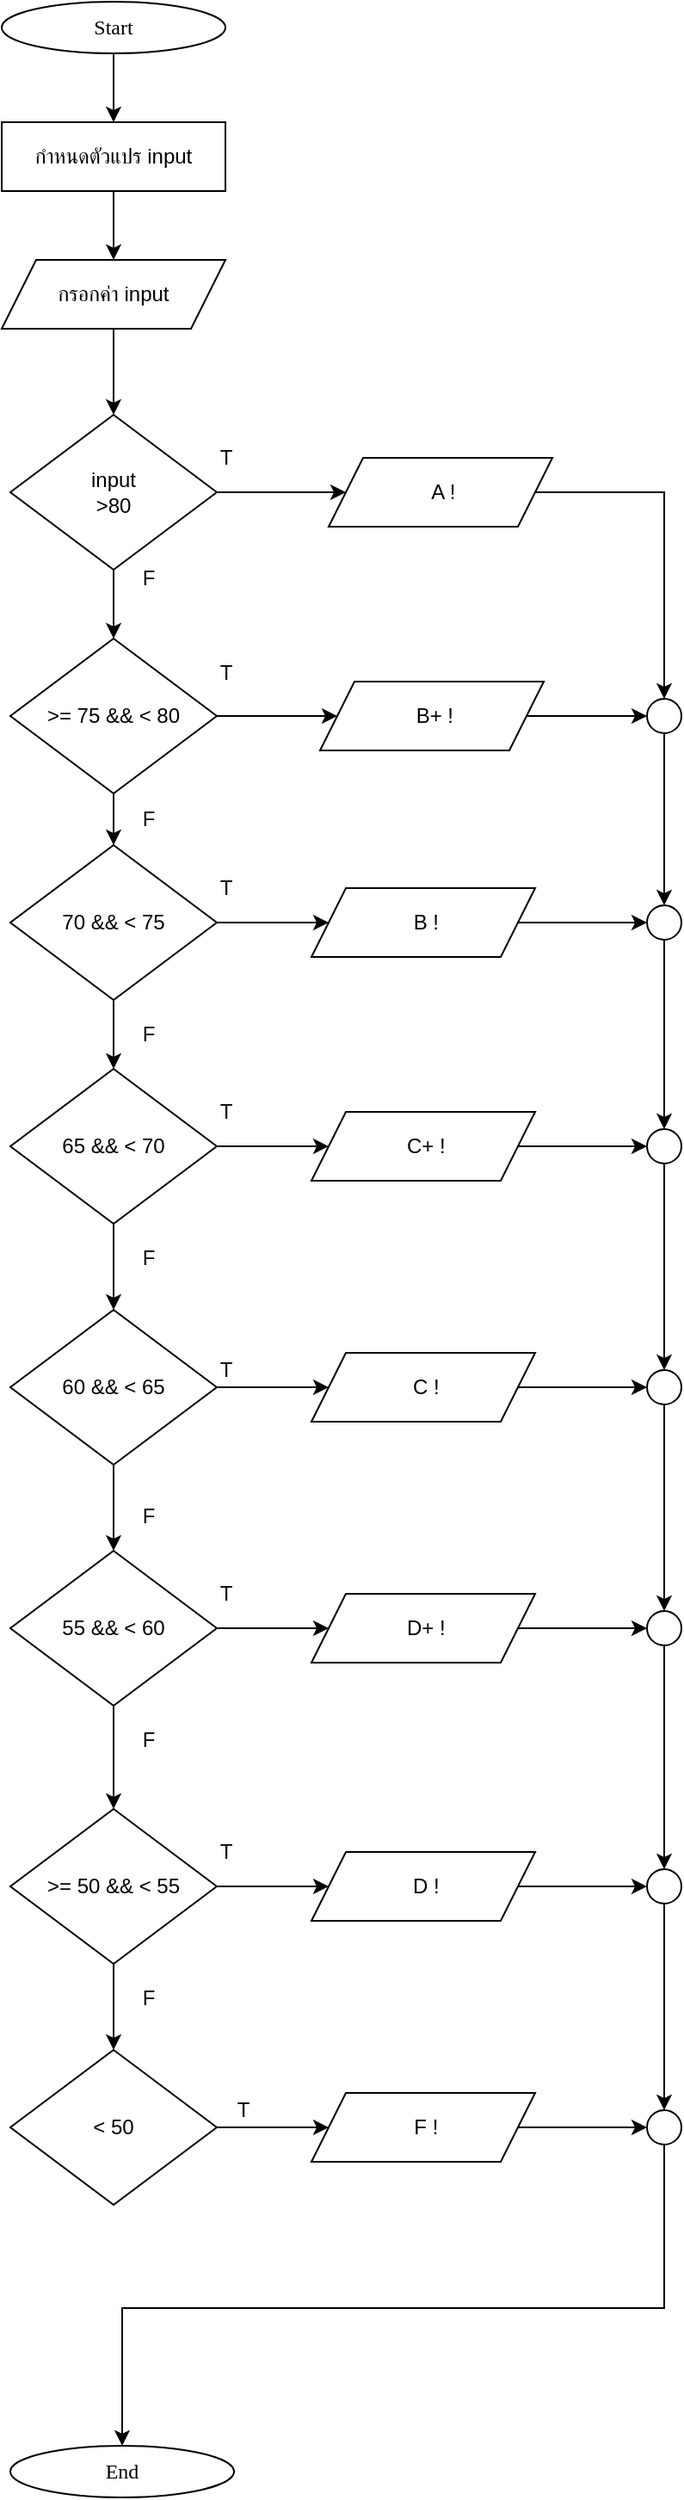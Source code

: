 <mxfile version="24.9.2">
  <diagram name="Page-1" id="AHYE6JHrMXzp6rr6YUCm">
    <mxGraphModel dx="1756" dy="1591" grid="1" gridSize="10" guides="1" tooltips="1" connect="1" arrows="1" fold="1" page="1" pageScale="1" pageWidth="850" pageHeight="1100" math="0" shadow="0">
      <root>
        <mxCell id="0" />
        <mxCell id="1" parent="0" />
        <mxCell id="DNTLOJVToYpotqmwzTOn-7" value="" style="edgeStyle=orthogonalEdgeStyle;rounded=0;orthogonalLoop=1;jettySize=auto;html=1;" edge="1" parent="1" source="DNTLOJVToYpotqmwzTOn-1" target="DNTLOJVToYpotqmwzTOn-4">
          <mxGeometry relative="1" as="geometry" />
        </mxCell>
        <mxCell id="DNTLOJVToYpotqmwzTOn-1" value="&lt;font data-font-src=&quot;https://fonts.googleapis.com/css?family=Sarabun&quot; face=&quot;Sarabun&quot;&gt;Start&lt;/font&gt;" style="ellipse;whiteSpace=wrap;html=1;" vertex="1" parent="1">
          <mxGeometry x="-800.0" y="-1050" width="130" height="30" as="geometry" />
        </mxCell>
        <mxCell id="DNTLOJVToYpotqmwzTOn-6" value="" style="edgeStyle=orthogonalEdgeStyle;rounded=0;orthogonalLoop=1;jettySize=auto;html=1;" edge="1" parent="1" source="DNTLOJVToYpotqmwzTOn-4" target="DNTLOJVToYpotqmwzTOn-5">
          <mxGeometry relative="1" as="geometry" />
        </mxCell>
        <mxCell id="DNTLOJVToYpotqmwzTOn-4" value="กำหนดตัวแปร input" style="rounded=0;whiteSpace=wrap;html=1;" vertex="1" parent="1">
          <mxGeometry x="-800.0" y="-980" width="130" height="40" as="geometry" />
        </mxCell>
        <mxCell id="DNTLOJVToYpotqmwzTOn-9" value="" style="edgeStyle=orthogonalEdgeStyle;rounded=0;orthogonalLoop=1;jettySize=auto;html=1;" edge="1" parent="1" source="DNTLOJVToYpotqmwzTOn-5" target="DNTLOJVToYpotqmwzTOn-8">
          <mxGeometry relative="1" as="geometry" />
        </mxCell>
        <mxCell id="DNTLOJVToYpotqmwzTOn-5" value="กรอกค่า input" style="rounded=0;whiteSpace=wrap;html=1;shape=parallelogram;perimeter=parallelogramPerimeter;fixedSize=1;" vertex="1" parent="1">
          <mxGeometry x="-800.0" y="-900" width="130" height="40" as="geometry" />
        </mxCell>
        <mxCell id="DNTLOJVToYpotqmwzTOn-16" value="" style="edgeStyle=orthogonalEdgeStyle;rounded=0;orthogonalLoop=1;jettySize=auto;html=1;" edge="1" parent="1" source="DNTLOJVToYpotqmwzTOn-8" target="DNTLOJVToYpotqmwzTOn-10">
          <mxGeometry relative="1" as="geometry" />
        </mxCell>
        <mxCell id="DNTLOJVToYpotqmwzTOn-25" value="" style="edgeStyle=orthogonalEdgeStyle;rounded=0;orthogonalLoop=1;jettySize=auto;html=1;" edge="1" parent="1" source="DNTLOJVToYpotqmwzTOn-8" target="DNTLOJVToYpotqmwzTOn-24">
          <mxGeometry relative="1" as="geometry" />
        </mxCell>
        <mxCell id="DNTLOJVToYpotqmwzTOn-8" value="input&lt;div&gt;&amp;gt;80&lt;/div&gt;" style="rhombus;whiteSpace=wrap;html=1;" vertex="1" parent="1">
          <mxGeometry x="-795" y="-810" width="120" height="90" as="geometry" />
        </mxCell>
        <mxCell id="DNTLOJVToYpotqmwzTOn-17" value="" style="edgeStyle=orthogonalEdgeStyle;rounded=0;orthogonalLoop=1;jettySize=auto;html=1;" edge="1" parent="1" source="DNTLOJVToYpotqmwzTOn-10" target="DNTLOJVToYpotqmwzTOn-11">
          <mxGeometry relative="1" as="geometry" />
        </mxCell>
        <mxCell id="DNTLOJVToYpotqmwzTOn-10" value="&amp;gt;= 75 &amp;amp;&amp;amp;&amp;nbsp;&lt;span style=&quot;background-color: initial;&quot;&gt;&amp;lt; 80&lt;/span&gt;" style="rhombus;whiteSpace=wrap;html=1;" vertex="1" parent="1">
          <mxGeometry x="-795" y="-680" width="120" height="90" as="geometry" />
        </mxCell>
        <mxCell id="DNTLOJVToYpotqmwzTOn-18" value="" style="edgeStyle=orthogonalEdgeStyle;rounded=0;orthogonalLoop=1;jettySize=auto;html=1;" edge="1" parent="1" source="DNTLOJVToYpotqmwzTOn-11" target="DNTLOJVToYpotqmwzTOn-12">
          <mxGeometry relative="1" as="geometry" />
        </mxCell>
        <mxCell id="DNTLOJVToYpotqmwzTOn-11" value="70 &amp;amp;&amp;amp; &amp;lt; 75" style="rhombus;whiteSpace=wrap;html=1;" vertex="1" parent="1">
          <mxGeometry x="-795" y="-560" width="120" height="90" as="geometry" />
        </mxCell>
        <mxCell id="DNTLOJVToYpotqmwzTOn-19" value="" style="edgeStyle=orthogonalEdgeStyle;rounded=0;orthogonalLoop=1;jettySize=auto;html=1;" edge="1" parent="1" source="DNTLOJVToYpotqmwzTOn-12" target="DNTLOJVToYpotqmwzTOn-13">
          <mxGeometry relative="1" as="geometry" />
        </mxCell>
        <mxCell id="DNTLOJVToYpotqmwzTOn-12" value="65 &amp;amp;&amp;amp; &amp;lt; 70" style="rhombus;whiteSpace=wrap;html=1;" vertex="1" parent="1">
          <mxGeometry x="-795" y="-430" width="120" height="90" as="geometry" />
        </mxCell>
        <mxCell id="DNTLOJVToYpotqmwzTOn-20" value="" style="edgeStyle=orthogonalEdgeStyle;rounded=0;orthogonalLoop=1;jettySize=auto;html=1;" edge="1" parent="1" source="DNTLOJVToYpotqmwzTOn-13" target="DNTLOJVToYpotqmwzTOn-14">
          <mxGeometry relative="1" as="geometry" />
        </mxCell>
        <mxCell id="DNTLOJVToYpotqmwzTOn-13" value="60 &amp;amp;&amp;amp; &amp;lt; 65" style="rhombus;whiteSpace=wrap;html=1;" vertex="1" parent="1">
          <mxGeometry x="-795" y="-290" width="120" height="90" as="geometry" />
        </mxCell>
        <mxCell id="DNTLOJVToYpotqmwzTOn-21" value="" style="edgeStyle=orthogonalEdgeStyle;rounded=0;orthogonalLoop=1;jettySize=auto;html=1;" edge="1" parent="1" source="DNTLOJVToYpotqmwzTOn-14" target="DNTLOJVToYpotqmwzTOn-15">
          <mxGeometry relative="1" as="geometry" />
        </mxCell>
        <mxCell id="DNTLOJVToYpotqmwzTOn-14" value="55 &amp;amp;&amp;amp; &amp;lt; 60" style="rhombus;whiteSpace=wrap;html=1;" vertex="1" parent="1">
          <mxGeometry x="-795" y="-150" width="120" height="90" as="geometry" />
        </mxCell>
        <mxCell id="DNTLOJVToYpotqmwzTOn-23" value="" style="edgeStyle=orthogonalEdgeStyle;rounded=0;orthogonalLoop=1;jettySize=auto;html=1;" edge="1" parent="1" source="DNTLOJVToYpotqmwzTOn-15" target="DNTLOJVToYpotqmwzTOn-22">
          <mxGeometry relative="1" as="geometry" />
        </mxCell>
        <mxCell id="DNTLOJVToYpotqmwzTOn-15" value="&amp;gt;= 50 &amp;amp;&amp;amp; &amp;lt; 55" style="rhombus;whiteSpace=wrap;html=1;" vertex="1" parent="1">
          <mxGeometry x="-795" width="120" height="90" as="geometry" />
        </mxCell>
        <mxCell id="DNTLOJVToYpotqmwzTOn-22" value="&amp;lt; 50" style="rhombus;whiteSpace=wrap;html=1;" vertex="1" parent="1">
          <mxGeometry x="-795" y="140" width="120" height="90" as="geometry" />
        </mxCell>
        <mxCell id="DNTLOJVToYpotqmwzTOn-56" style="edgeStyle=orthogonalEdgeStyle;rounded=0;orthogonalLoop=1;jettySize=auto;html=1;entryX=0.5;entryY=0;entryDx=0;entryDy=0;" edge="1" parent="1" source="DNTLOJVToYpotqmwzTOn-24" target="DNTLOJVToYpotqmwzTOn-30">
          <mxGeometry relative="1" as="geometry" />
        </mxCell>
        <mxCell id="DNTLOJVToYpotqmwzTOn-24" value="&amp;nbsp;A !" style="rounded=0;whiteSpace=wrap;html=1;shape=parallelogram;perimeter=parallelogramPerimeter;fixedSize=1;" vertex="1" parent="1">
          <mxGeometry x="-610.0" y="-785" width="130" height="40" as="geometry" />
        </mxCell>
        <mxCell id="DNTLOJVToYpotqmwzTOn-55" value="" style="edgeStyle=orthogonalEdgeStyle;rounded=0;orthogonalLoop=1;jettySize=auto;html=1;" edge="1" parent="1" source="DNTLOJVToYpotqmwzTOn-28" target="DNTLOJVToYpotqmwzTOn-30">
          <mxGeometry relative="1" as="geometry" />
        </mxCell>
        <mxCell id="DNTLOJVToYpotqmwzTOn-28" value="&amp;nbsp;B+ !" style="rounded=0;whiteSpace=wrap;html=1;shape=parallelogram;perimeter=parallelogramPerimeter;fixedSize=1;" vertex="1" parent="1">
          <mxGeometry x="-615.0" y="-655" width="130" height="40" as="geometry" />
        </mxCell>
        <mxCell id="DNTLOJVToYpotqmwzTOn-29" value="" style="edgeStyle=orthogonalEdgeStyle;rounded=0;orthogonalLoop=1;jettySize=auto;html=1;exitX=1;exitY=0.5;exitDx=0;exitDy=0;" edge="1" target="DNTLOJVToYpotqmwzTOn-28" parent="1" source="DNTLOJVToYpotqmwzTOn-10">
          <mxGeometry relative="1" as="geometry">
            <mxPoint x="-680" y="-635" as="sourcePoint" />
          </mxGeometry>
        </mxCell>
        <mxCell id="DNTLOJVToYpotqmwzTOn-57" value="" style="edgeStyle=orthogonalEdgeStyle;rounded=0;orthogonalLoop=1;jettySize=auto;html=1;" edge="1" parent="1" source="DNTLOJVToYpotqmwzTOn-30" target="DNTLOJVToYpotqmwzTOn-31">
          <mxGeometry relative="1" as="geometry" />
        </mxCell>
        <mxCell id="DNTLOJVToYpotqmwzTOn-30" value="" style="ellipse;whiteSpace=wrap;html=1;aspect=fixed;" vertex="1" parent="1">
          <mxGeometry x="-425" y="-645" width="20" height="20" as="geometry" />
        </mxCell>
        <mxCell id="DNTLOJVToYpotqmwzTOn-58" value="" style="edgeStyle=orthogonalEdgeStyle;rounded=0;orthogonalLoop=1;jettySize=auto;html=1;" edge="1" parent="1" source="DNTLOJVToYpotqmwzTOn-31" target="DNTLOJVToYpotqmwzTOn-34">
          <mxGeometry relative="1" as="geometry" />
        </mxCell>
        <mxCell id="DNTLOJVToYpotqmwzTOn-31" value="" style="ellipse;whiteSpace=wrap;html=1;aspect=fixed;" vertex="1" parent="1">
          <mxGeometry x="-425" y="-525" width="20" height="20" as="geometry" />
        </mxCell>
        <mxCell id="DNTLOJVToYpotqmwzTOn-32" value="" style="edgeStyle=orthogonalEdgeStyle;rounded=0;orthogonalLoop=1;jettySize=auto;html=1;exitX=1;exitY=0.5;exitDx=0;exitDy=0;" edge="1" target="DNTLOJVToYpotqmwzTOn-33" parent="1" source="DNTLOJVToYpotqmwzTOn-11">
          <mxGeometry relative="1" as="geometry">
            <mxPoint x="-670" y="-515" as="sourcePoint" />
          </mxGeometry>
        </mxCell>
        <mxCell id="DNTLOJVToYpotqmwzTOn-54" value="" style="edgeStyle=orthogonalEdgeStyle;rounded=0;orthogonalLoop=1;jettySize=auto;html=1;" edge="1" parent="1" source="DNTLOJVToYpotqmwzTOn-33" target="DNTLOJVToYpotqmwzTOn-31">
          <mxGeometry relative="1" as="geometry" />
        </mxCell>
        <mxCell id="DNTLOJVToYpotqmwzTOn-33" value="&amp;nbsp;B !" style="rounded=0;whiteSpace=wrap;html=1;shape=parallelogram;perimeter=parallelogramPerimeter;fixedSize=1;" vertex="1" parent="1">
          <mxGeometry x="-620.0" y="-535" width="130" height="40" as="geometry" />
        </mxCell>
        <mxCell id="DNTLOJVToYpotqmwzTOn-59" style="edgeStyle=orthogonalEdgeStyle;rounded=0;orthogonalLoop=1;jettySize=auto;html=1;entryX=0.5;entryY=0;entryDx=0;entryDy=0;" edge="1" parent="1" source="DNTLOJVToYpotqmwzTOn-34" target="DNTLOJVToYpotqmwzTOn-37">
          <mxGeometry relative="1" as="geometry" />
        </mxCell>
        <mxCell id="DNTLOJVToYpotqmwzTOn-34" value="" style="ellipse;whiteSpace=wrap;html=1;aspect=fixed;" vertex="1" parent="1">
          <mxGeometry x="-425" y="-395" width="20" height="20" as="geometry" />
        </mxCell>
        <mxCell id="DNTLOJVToYpotqmwzTOn-35" value="" style="edgeStyle=orthogonalEdgeStyle;rounded=0;orthogonalLoop=1;jettySize=auto;html=1;exitX=1;exitY=0.5;exitDx=0;exitDy=0;" edge="1" target="DNTLOJVToYpotqmwzTOn-36" parent="1" source="DNTLOJVToYpotqmwzTOn-12">
          <mxGeometry relative="1" as="geometry">
            <mxPoint x="-670" y="-385" as="sourcePoint" />
          </mxGeometry>
        </mxCell>
        <mxCell id="DNTLOJVToYpotqmwzTOn-53" value="" style="edgeStyle=orthogonalEdgeStyle;rounded=0;orthogonalLoop=1;jettySize=auto;html=1;" edge="1" parent="1" source="DNTLOJVToYpotqmwzTOn-36" target="DNTLOJVToYpotqmwzTOn-34">
          <mxGeometry relative="1" as="geometry" />
        </mxCell>
        <mxCell id="DNTLOJVToYpotqmwzTOn-36" value="&amp;nbsp;C+ !" style="rounded=0;whiteSpace=wrap;html=1;shape=parallelogram;perimeter=parallelogramPerimeter;fixedSize=1;" vertex="1" parent="1">
          <mxGeometry x="-620.0" y="-405" width="130" height="40" as="geometry" />
        </mxCell>
        <mxCell id="DNTLOJVToYpotqmwzTOn-60" style="edgeStyle=orthogonalEdgeStyle;rounded=0;orthogonalLoop=1;jettySize=auto;html=1;entryX=0.5;entryY=0;entryDx=0;entryDy=0;" edge="1" parent="1" source="DNTLOJVToYpotqmwzTOn-37" target="DNTLOJVToYpotqmwzTOn-40">
          <mxGeometry relative="1" as="geometry" />
        </mxCell>
        <mxCell id="DNTLOJVToYpotqmwzTOn-37" value="" style="ellipse;whiteSpace=wrap;html=1;aspect=fixed;" vertex="1" parent="1">
          <mxGeometry x="-425" y="-255" width="20" height="20" as="geometry" />
        </mxCell>
        <mxCell id="DNTLOJVToYpotqmwzTOn-38" value="" style="edgeStyle=orthogonalEdgeStyle;rounded=0;orthogonalLoop=1;jettySize=auto;html=1;exitX=1;exitY=0.5;exitDx=0;exitDy=0;" edge="1" target="DNTLOJVToYpotqmwzTOn-39" parent="1" source="DNTLOJVToYpotqmwzTOn-13">
          <mxGeometry relative="1" as="geometry">
            <mxPoint x="-660" y="-245" as="sourcePoint" />
          </mxGeometry>
        </mxCell>
        <mxCell id="DNTLOJVToYpotqmwzTOn-52" value="" style="edgeStyle=orthogonalEdgeStyle;rounded=0;orthogonalLoop=1;jettySize=auto;html=1;" edge="1" parent="1" source="DNTLOJVToYpotqmwzTOn-39" target="DNTLOJVToYpotqmwzTOn-37">
          <mxGeometry relative="1" as="geometry" />
        </mxCell>
        <mxCell id="DNTLOJVToYpotqmwzTOn-39" value="&amp;nbsp;C !" style="rounded=0;whiteSpace=wrap;html=1;shape=parallelogram;perimeter=parallelogramPerimeter;fixedSize=1;" vertex="1" parent="1">
          <mxGeometry x="-620.0" y="-265" width="130" height="40" as="geometry" />
        </mxCell>
        <mxCell id="DNTLOJVToYpotqmwzTOn-61" style="edgeStyle=orthogonalEdgeStyle;rounded=0;orthogonalLoop=1;jettySize=auto;html=1;entryX=0.5;entryY=0;entryDx=0;entryDy=0;" edge="1" parent="1" source="DNTLOJVToYpotqmwzTOn-40" target="DNTLOJVToYpotqmwzTOn-43">
          <mxGeometry relative="1" as="geometry" />
        </mxCell>
        <mxCell id="DNTLOJVToYpotqmwzTOn-40" value="" style="ellipse;whiteSpace=wrap;html=1;aspect=fixed;" vertex="1" parent="1">
          <mxGeometry x="-425" y="-115" width="20" height="20" as="geometry" />
        </mxCell>
        <mxCell id="DNTLOJVToYpotqmwzTOn-41" value="" style="edgeStyle=orthogonalEdgeStyle;rounded=0;orthogonalLoop=1;jettySize=auto;html=1;exitX=1;exitY=0.5;exitDx=0;exitDy=0;" edge="1" target="DNTLOJVToYpotqmwzTOn-42" parent="1" source="DNTLOJVToYpotqmwzTOn-14">
          <mxGeometry relative="1" as="geometry">
            <mxPoint x="-660" y="-100" as="sourcePoint" />
          </mxGeometry>
        </mxCell>
        <mxCell id="DNTLOJVToYpotqmwzTOn-51" value="" style="edgeStyle=orthogonalEdgeStyle;rounded=0;orthogonalLoop=1;jettySize=auto;html=1;" edge="1" parent="1" source="DNTLOJVToYpotqmwzTOn-42" target="DNTLOJVToYpotqmwzTOn-40">
          <mxGeometry relative="1" as="geometry" />
        </mxCell>
        <mxCell id="DNTLOJVToYpotqmwzTOn-42" value="&amp;nbsp;D+ !" style="rounded=0;whiteSpace=wrap;html=1;shape=parallelogram;perimeter=parallelogramPerimeter;fixedSize=1;" vertex="1" parent="1">
          <mxGeometry x="-620.0" y="-125" width="130" height="40" as="geometry" />
        </mxCell>
        <mxCell id="DNTLOJVToYpotqmwzTOn-62" style="edgeStyle=orthogonalEdgeStyle;rounded=0;orthogonalLoop=1;jettySize=auto;html=1;entryX=0.5;entryY=0;entryDx=0;entryDy=0;" edge="1" parent="1" source="DNTLOJVToYpotqmwzTOn-43" target="DNTLOJVToYpotqmwzTOn-46">
          <mxGeometry relative="1" as="geometry" />
        </mxCell>
        <mxCell id="DNTLOJVToYpotqmwzTOn-43" value="" style="ellipse;whiteSpace=wrap;html=1;aspect=fixed;" vertex="1" parent="1">
          <mxGeometry x="-425" y="35" width="20" height="20" as="geometry" />
        </mxCell>
        <mxCell id="DNTLOJVToYpotqmwzTOn-44" value="" style="edgeStyle=orthogonalEdgeStyle;rounded=0;orthogonalLoop=1;jettySize=auto;html=1;exitX=1;exitY=0.5;exitDx=0;exitDy=0;" edge="1" target="DNTLOJVToYpotqmwzTOn-45" parent="1" source="DNTLOJVToYpotqmwzTOn-15">
          <mxGeometry relative="1" as="geometry">
            <mxPoint x="-660" y="45" as="sourcePoint" />
          </mxGeometry>
        </mxCell>
        <mxCell id="DNTLOJVToYpotqmwzTOn-50" value="" style="edgeStyle=orthogonalEdgeStyle;rounded=0;orthogonalLoop=1;jettySize=auto;html=1;" edge="1" parent="1" source="DNTLOJVToYpotqmwzTOn-45" target="DNTLOJVToYpotqmwzTOn-43">
          <mxGeometry relative="1" as="geometry" />
        </mxCell>
        <mxCell id="DNTLOJVToYpotqmwzTOn-45" value="&amp;nbsp;D !" style="rounded=0;whiteSpace=wrap;html=1;shape=parallelogram;perimeter=parallelogramPerimeter;fixedSize=1;" vertex="1" parent="1">
          <mxGeometry x="-620.0" y="25" width="130" height="40" as="geometry" />
        </mxCell>
        <mxCell id="DNTLOJVToYpotqmwzTOn-79" style="edgeStyle=orthogonalEdgeStyle;rounded=0;orthogonalLoop=1;jettySize=auto;html=1;entryX=0.5;entryY=0;entryDx=0;entryDy=0;" edge="1" parent="1" source="DNTLOJVToYpotqmwzTOn-46" target="DNTLOJVToYpotqmwzTOn-78">
          <mxGeometry relative="1" as="geometry">
            <Array as="points">
              <mxPoint x="-415" y="290" />
              <mxPoint x="-730" y="290" />
            </Array>
          </mxGeometry>
        </mxCell>
        <mxCell id="DNTLOJVToYpotqmwzTOn-46" value="" style="ellipse;whiteSpace=wrap;html=1;aspect=fixed;" vertex="1" parent="1">
          <mxGeometry x="-425" y="175" width="20" height="20" as="geometry" />
        </mxCell>
        <mxCell id="DNTLOJVToYpotqmwzTOn-47" value="" style="edgeStyle=orthogonalEdgeStyle;rounded=0;orthogonalLoop=1;jettySize=auto;html=1;exitX=1;exitY=0.5;exitDx=0;exitDy=0;" edge="1" target="DNTLOJVToYpotqmwzTOn-48" parent="1" source="DNTLOJVToYpotqmwzTOn-22">
          <mxGeometry relative="1" as="geometry">
            <mxPoint x="-670" y="185" as="sourcePoint" />
          </mxGeometry>
        </mxCell>
        <mxCell id="DNTLOJVToYpotqmwzTOn-49" value="" style="edgeStyle=orthogonalEdgeStyle;rounded=0;orthogonalLoop=1;jettySize=auto;html=1;" edge="1" parent="1" source="DNTLOJVToYpotqmwzTOn-48" target="DNTLOJVToYpotqmwzTOn-46">
          <mxGeometry relative="1" as="geometry" />
        </mxCell>
        <mxCell id="DNTLOJVToYpotqmwzTOn-48" value="&amp;nbsp;F !" style="rounded=0;whiteSpace=wrap;html=1;shape=parallelogram;perimeter=parallelogramPerimeter;fixedSize=1;" vertex="1" parent="1">
          <mxGeometry x="-620.0" y="165" width="130" height="40" as="geometry" />
        </mxCell>
        <mxCell id="DNTLOJVToYpotqmwzTOn-63" value="T" style="text;html=1;align=center;verticalAlign=middle;resizable=0;points=[];autosize=1;strokeColor=none;fillColor=none;" vertex="1" parent="1">
          <mxGeometry x="-685" y="-800" width="30" height="30" as="geometry" />
        </mxCell>
        <mxCell id="DNTLOJVToYpotqmwzTOn-64" value="F" style="text;html=1;align=center;verticalAlign=middle;resizable=0;points=[];autosize=1;strokeColor=none;fillColor=none;" vertex="1" parent="1">
          <mxGeometry x="-730" y="-730" width="30" height="30" as="geometry" />
        </mxCell>
        <mxCell id="DNTLOJVToYpotqmwzTOn-65" value="T" style="text;html=1;align=center;verticalAlign=middle;resizable=0;points=[];autosize=1;strokeColor=none;fillColor=none;" vertex="1" parent="1">
          <mxGeometry x="-685" y="-675" width="30" height="30" as="geometry" />
        </mxCell>
        <mxCell id="DNTLOJVToYpotqmwzTOn-66" value="F" style="text;html=1;align=center;verticalAlign=middle;resizable=0;points=[];autosize=1;strokeColor=none;fillColor=none;" vertex="1" parent="1">
          <mxGeometry x="-730" y="-590" width="30" height="30" as="geometry" />
        </mxCell>
        <mxCell id="DNTLOJVToYpotqmwzTOn-67" value="T" style="text;html=1;align=center;verticalAlign=middle;resizable=0;points=[];autosize=1;strokeColor=none;fillColor=none;" vertex="1" parent="1">
          <mxGeometry x="-685" y="-550" width="30" height="30" as="geometry" />
        </mxCell>
        <mxCell id="DNTLOJVToYpotqmwzTOn-68" value="F" style="text;html=1;align=center;verticalAlign=middle;resizable=0;points=[];autosize=1;strokeColor=none;fillColor=none;" vertex="1" parent="1">
          <mxGeometry x="-730" y="-465" width="30" height="30" as="geometry" />
        </mxCell>
        <mxCell id="DNTLOJVToYpotqmwzTOn-69" value="T" style="text;html=1;align=center;verticalAlign=middle;resizable=0;points=[];autosize=1;strokeColor=none;fillColor=none;" vertex="1" parent="1">
          <mxGeometry x="-685" y="-420" width="30" height="30" as="geometry" />
        </mxCell>
        <mxCell id="DNTLOJVToYpotqmwzTOn-70" value="F" style="text;html=1;align=center;verticalAlign=middle;resizable=0;points=[];autosize=1;strokeColor=none;fillColor=none;" vertex="1" parent="1">
          <mxGeometry x="-730" y="-335" width="30" height="30" as="geometry" />
        </mxCell>
        <mxCell id="DNTLOJVToYpotqmwzTOn-71" value="T" style="text;html=1;align=center;verticalAlign=middle;resizable=0;points=[];autosize=1;strokeColor=none;fillColor=none;" vertex="1" parent="1">
          <mxGeometry x="-685" y="-270" width="30" height="30" as="geometry" />
        </mxCell>
        <mxCell id="DNTLOJVToYpotqmwzTOn-72" value="F" style="text;html=1;align=center;verticalAlign=middle;resizable=0;points=[];autosize=1;strokeColor=none;fillColor=none;" vertex="1" parent="1">
          <mxGeometry x="-730" y="-185" width="30" height="30" as="geometry" />
        </mxCell>
        <mxCell id="DNTLOJVToYpotqmwzTOn-73" value="T" style="text;html=1;align=center;verticalAlign=middle;resizable=0;points=[];autosize=1;strokeColor=none;fillColor=none;" vertex="1" parent="1">
          <mxGeometry x="-685" y="-140" width="30" height="30" as="geometry" />
        </mxCell>
        <mxCell id="DNTLOJVToYpotqmwzTOn-74" value="F" style="text;html=1;align=center;verticalAlign=middle;resizable=0;points=[];autosize=1;strokeColor=none;fillColor=none;" vertex="1" parent="1">
          <mxGeometry x="-730" y="-55" width="30" height="30" as="geometry" />
        </mxCell>
        <mxCell id="DNTLOJVToYpotqmwzTOn-75" value="T" style="text;html=1;align=center;verticalAlign=middle;resizable=0;points=[];autosize=1;strokeColor=none;fillColor=none;" vertex="1" parent="1">
          <mxGeometry x="-685" y="10" width="30" height="30" as="geometry" />
        </mxCell>
        <mxCell id="DNTLOJVToYpotqmwzTOn-76" value="F" style="text;html=1;align=center;verticalAlign=middle;resizable=0;points=[];autosize=1;strokeColor=none;fillColor=none;" vertex="1" parent="1">
          <mxGeometry x="-730" y="95" width="30" height="30" as="geometry" />
        </mxCell>
        <mxCell id="DNTLOJVToYpotqmwzTOn-77" value="T" style="text;html=1;align=center;verticalAlign=middle;resizable=0;points=[];autosize=1;strokeColor=none;fillColor=none;" vertex="1" parent="1">
          <mxGeometry x="-675" y="160" width="30" height="30" as="geometry" />
        </mxCell>
        <mxCell id="DNTLOJVToYpotqmwzTOn-78" value="&lt;font data-font-src=&quot;https://fonts.googleapis.com/css?family=Sarabun&quot; face=&quot;Sarabun&quot;&gt;End&lt;/font&gt;" style="ellipse;whiteSpace=wrap;html=1;" vertex="1" parent="1">
          <mxGeometry x="-795.0" y="370" width="130" height="30" as="geometry" />
        </mxCell>
      </root>
    </mxGraphModel>
  </diagram>
</mxfile>
